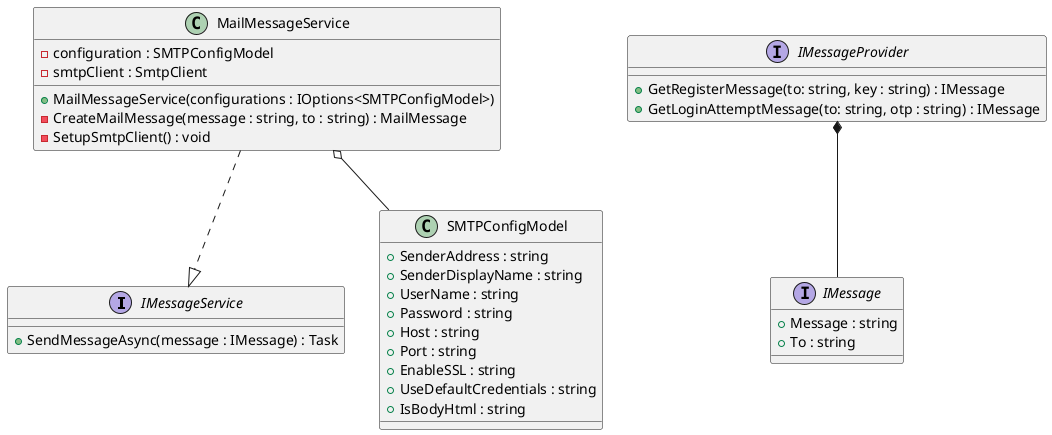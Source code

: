 @startuml API class diagram

top to bottom direction

'Services'
interface IMessageService {
    +SendMessageAsync(message : IMessage) : Task
}

class MailMessageService{
    -configuration : SMTPConfigModel
    -smtpClient : SmtpClient

    +MailMessageService(configurations : IOptions<SMTPConfigModel>)
    -CreateMailMessage(message : string, to : string) : MailMessage
    -SetupSmtpClient() : void 
}

'Service mappings'
MailMessageService .-|> IMessageService
MailMessageService o-- SMTPConfigModel
'Providers'
interface IMessageProvider{
    +GetRegisterMessage(to: string, key : string) : IMessage
    +GetLoginAttemptMessage(to: string, otp : string) : IMessage
}
'Provider mapping'
IMessageProvider *-- IMessage

'Models'
interface IMessage{
    +Message : string
    +To : string
}


class SMTPConfigModel {
    +SenderAddress : string
    +SenderDisplayName : string
    +UserName : string
    +Password : string
    +Host : string
    +Port : string
    +EnableSSL : string
    +UseDefaultCredentials : string
    +IsBodyHtml : string
}

@enduml